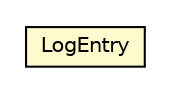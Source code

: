 #!/usr/local/bin/dot
#
# Class diagram 
# Generated by UMLGraph version R5_6-24-gf6e263 (http://www.umlgraph.org/)
#

digraph G {
	edge [fontname="Helvetica",fontsize=10,labelfontname="Helvetica",labelfontsize=10];
	node [fontname="Helvetica",fontsize=10,shape=plaintext];
	nodesep=0.25;
	ranksep=0.5;
	// org.universAAL.tools.logmonitor.all_log.LogEntry
	c5387926 [label=<<table title="org.universAAL.tools.logmonitor.all_log.LogEntry" border="0" cellborder="1" cellspacing="0" cellpadding="2" port="p" bgcolor="lemonChiffon" href="./LogEntry.html">
		<tr><td><table border="0" cellspacing="0" cellpadding="1">
<tr><td align="center" balign="center"> LogEntry </td></tr>
		</table></td></tr>
		</table>>, URL="./LogEntry.html", fontname="Helvetica", fontcolor="black", fontsize=10.0];
}

